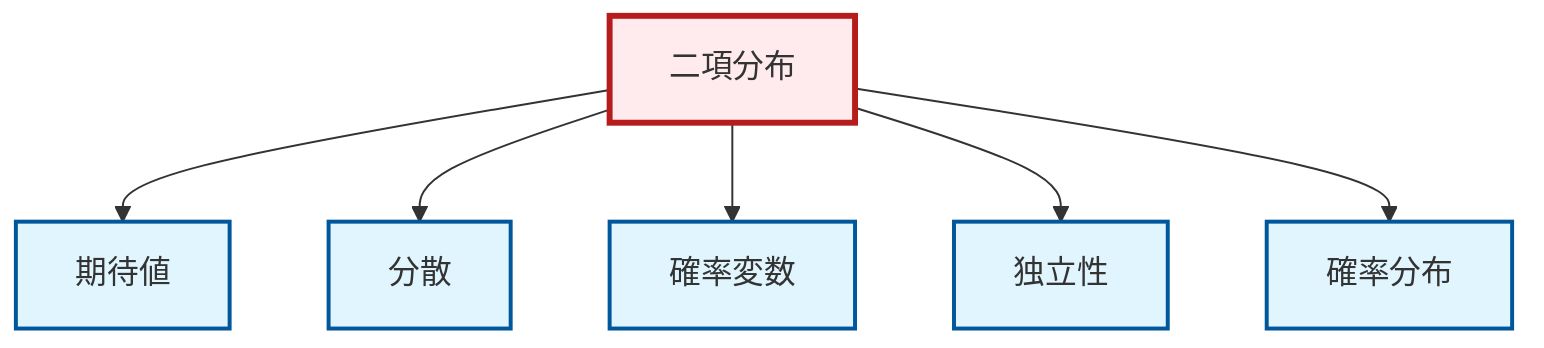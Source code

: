 graph TD
    classDef definition fill:#e1f5fe,stroke:#01579b,stroke-width:2px
    classDef theorem fill:#f3e5f5,stroke:#4a148c,stroke-width:2px
    classDef axiom fill:#fff3e0,stroke:#e65100,stroke-width:2px
    classDef example fill:#e8f5e9,stroke:#1b5e20,stroke-width:2px
    classDef current fill:#ffebee,stroke:#b71c1c,stroke-width:3px
    def-variance["分散"]:::definition
    def-random-variable["確率変数"]:::definition
    def-probability-distribution["確率分布"]:::definition
    def-binomial-distribution["二項分布"]:::definition
    def-independence["独立性"]:::definition
    def-expectation["期待値"]:::definition
    def-binomial-distribution --> def-expectation
    def-binomial-distribution --> def-variance
    def-binomial-distribution --> def-random-variable
    def-binomial-distribution --> def-independence
    def-binomial-distribution --> def-probability-distribution
    class def-binomial-distribution current